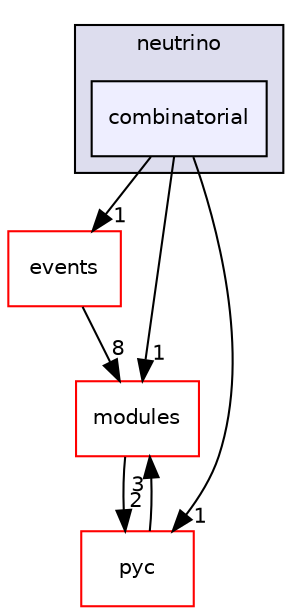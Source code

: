 digraph "combinatorial" {
  compound=true
  node [ fontsize="10", fontname="Helvetica"];
  edge [ labelfontsize="10", labelfontname="Helvetica"];
  subgraph clusterdir_5b4b48d2912f43aadba834a37d3ff1ea {
    graph [ bgcolor="#ddddee", pencolor="black", label="neutrino" fontname="Helvetica", fontsize="10", URL="dir_5b4b48d2912f43aadba834a37d3ff1ea.html"]
  dir_174fd1e58782c32851c07e06082ab340 [shape=box, label="combinatorial", style="filled", fillcolor="#eeeeff", pencolor="black", URL="dir_174fd1e58782c32851c07e06082ab340.html"];
  }
  dir_8c49963344259a26845032e86c0550c4 [shape=box label="events" fillcolor="white" style="filled" color="red" URL="dir_8c49963344259a26845032e86c0550c4.html"];
  dir_ec4844e93998863f4e611fcf0d12b86b [shape=box label="pyc" fillcolor="white" style="filled" color="red" URL="dir_ec4844e93998863f4e611fcf0d12b86b.html"];
  dir_ee3c23494b4011e6a628e4900ef262df [shape=box label="modules" fillcolor="white" style="filled" color="red" URL="dir_ee3c23494b4011e6a628e4900ef262df.html"];
  dir_8c49963344259a26845032e86c0550c4->dir_ee3c23494b4011e6a628e4900ef262df [headlabel="8", labeldistance=1.5 headhref="dir_000019_000074.html"];
  dir_ec4844e93998863f4e611fcf0d12b86b->dir_ee3c23494b4011e6a628e4900ef262df [headlabel="3", labeldistance=1.5 headhref="dir_000084_000074.html"];
  dir_174fd1e58782c32851c07e06082ab340->dir_8c49963344259a26845032e86c0550c4 [headlabel="1", labeldistance=1.5 headhref="dir_000048_000019.html"];
  dir_174fd1e58782c32851c07e06082ab340->dir_ec4844e93998863f4e611fcf0d12b86b [headlabel="1", labeldistance=1.5 headhref="dir_000048_000084.html"];
  dir_174fd1e58782c32851c07e06082ab340->dir_ee3c23494b4011e6a628e4900ef262df [headlabel="1", labeldistance=1.5 headhref="dir_000048_000074.html"];
  dir_ee3c23494b4011e6a628e4900ef262df->dir_ec4844e93998863f4e611fcf0d12b86b [headlabel="2", labeldistance=1.5 headhref="dir_000074_000084.html"];
}
